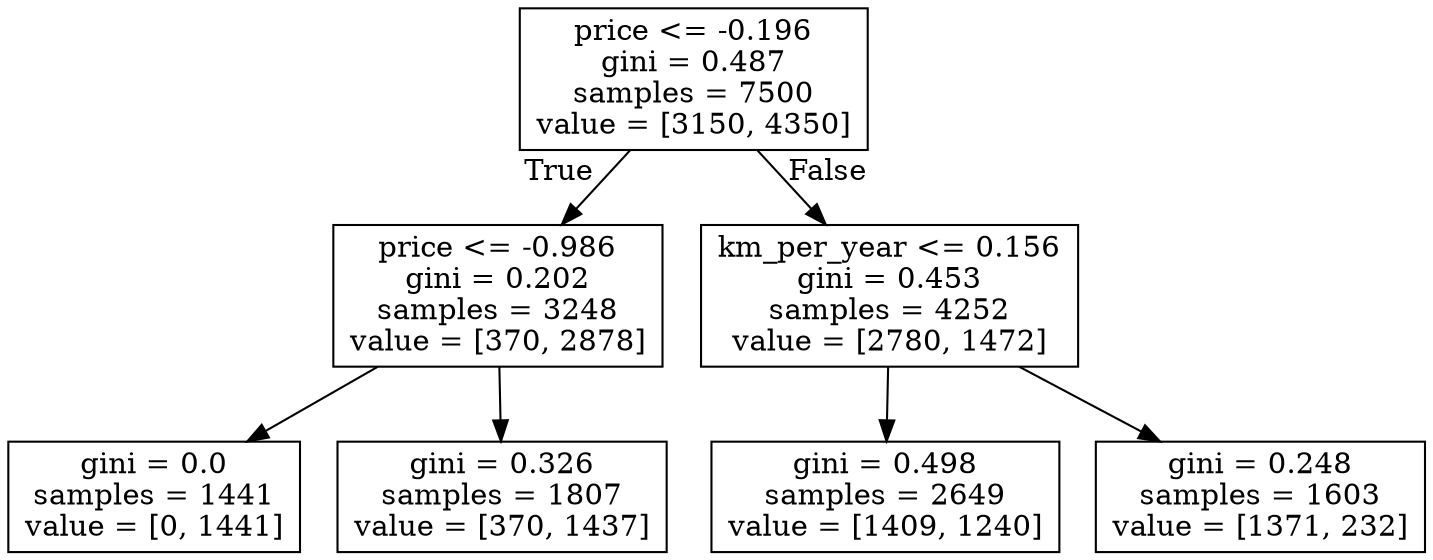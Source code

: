 digraph Tree {
node [shape=box] ;
0 [label="price <= -0.196\ngini = 0.487\nsamples = 7500\nvalue = [3150, 4350]"] ;
1 [label="price <= -0.986\ngini = 0.202\nsamples = 3248\nvalue = [370, 2878]"] ;
0 -> 1 [labeldistance=2.5, labelangle=45, headlabel="True"] ;
2 [label="gini = 0.0\nsamples = 1441\nvalue = [0, 1441]"] ;
1 -> 2 ;
3 [label="gini = 0.326\nsamples = 1807\nvalue = [370, 1437]"] ;
1 -> 3 ;
4 [label="km_per_year <= 0.156\ngini = 0.453\nsamples = 4252\nvalue = [2780, 1472]"] ;
0 -> 4 [labeldistance=2.5, labelangle=-45, headlabel="False"] ;
5 [label="gini = 0.498\nsamples = 2649\nvalue = [1409, 1240]"] ;
4 -> 5 ;
6 [label="gini = 0.248\nsamples = 1603\nvalue = [1371, 232]"] ;
4 -> 6 ;
}
